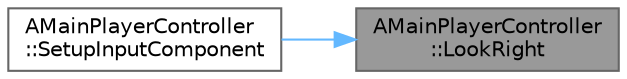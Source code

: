 digraph "AMainPlayerController::LookRight"
{
 // LATEX_PDF_SIZE
  bgcolor="transparent";
  edge [fontname=Helvetica,fontsize=10,labelfontname=Helvetica,labelfontsize=10];
  node [fontname=Helvetica,fontsize=10,shape=box,height=0.2,width=0.4];
  rankdir="RL";
  Node1 [id="Node000001",label="AMainPlayerController\l::LookRight",height=0.2,width=0.4,color="gray40", fillcolor="grey60", style="filled", fontcolor="black",tooltip=" "];
  Node1 -> Node2 [id="edge1_Node000001_Node000002",dir="back",color="steelblue1",style="solid",tooltip=" "];
  Node2 [id="Node000002",label="AMainPlayerController\l::SetupInputComponent",height=0.2,width=0.4,color="grey40", fillcolor="white", style="filled",URL="$class_a_main_player_controller.html#acf41d6b14aaea299558f644c5ce7ce7a",tooltip=" "];
}
